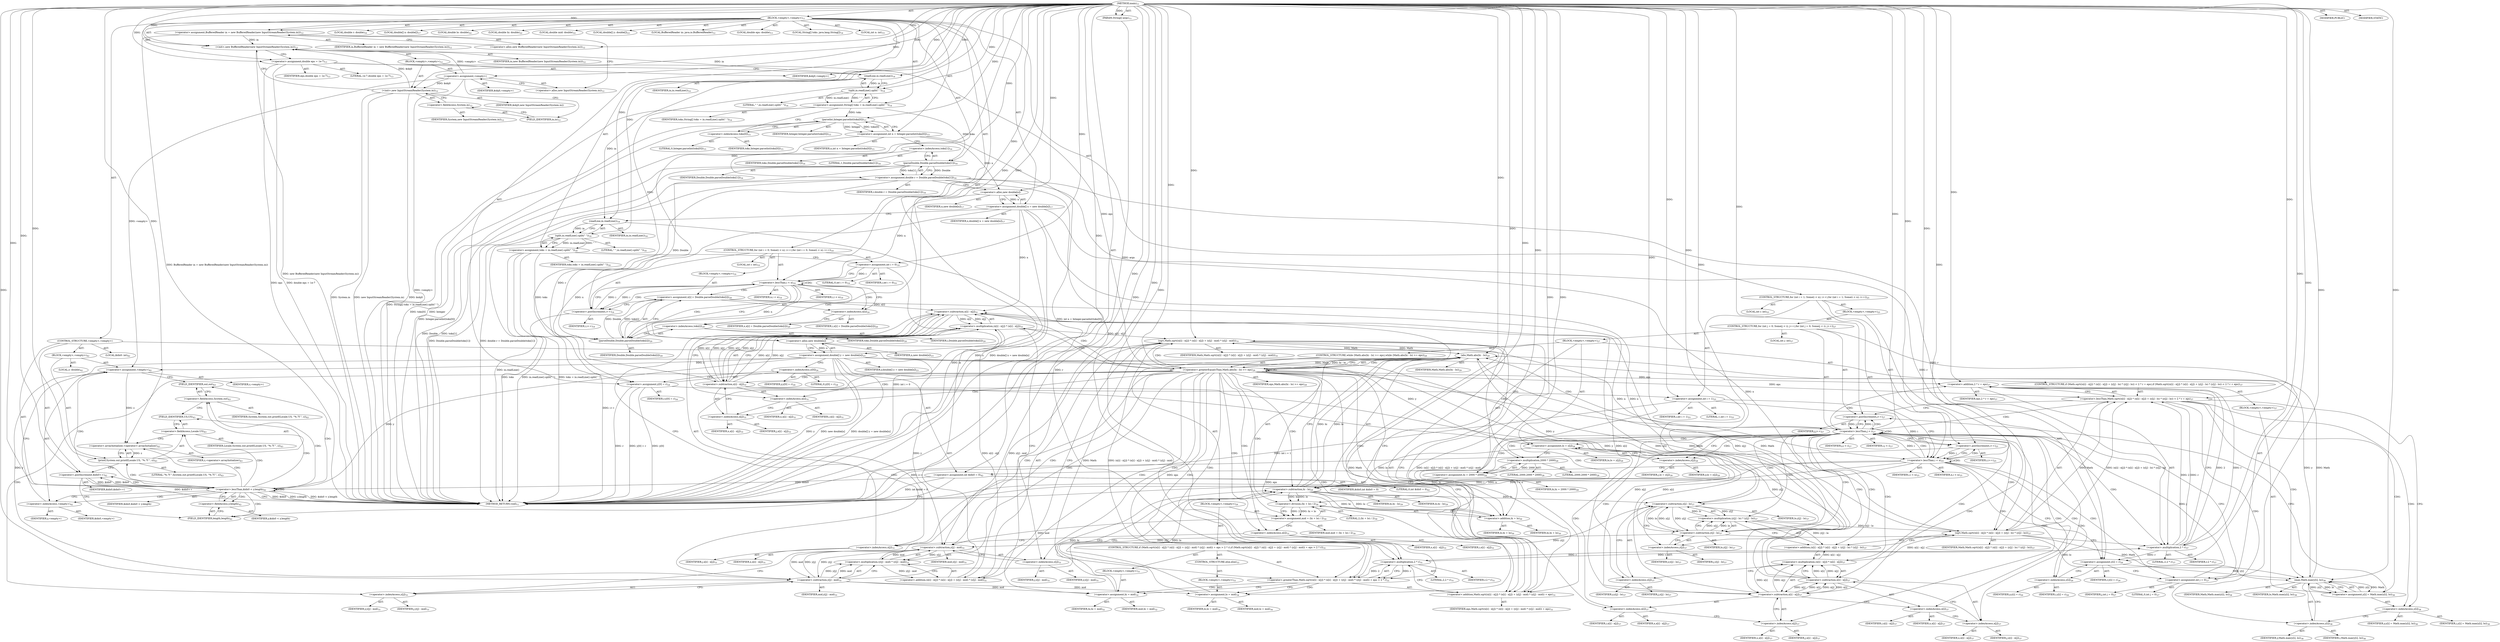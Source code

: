 digraph "main" {  
"19" [label = <(METHOD,main)<SUB>11</SUB>> ]
"20" [label = <(PARAM,String[] args)<SUB>11</SUB>> ]
"21" [label = <(BLOCK,&lt;empty&gt;,&lt;empty&gt;)<SUB>11</SUB>> ]
"4" [label = <(LOCAL,BufferedReader in: java.io.BufferedReader)<SUB>12</SUB>> ]
"22" [label = <(&lt;operator&gt;.assignment,BufferedReader in = new BufferedReader(new InputStreamReader(System.in)))<SUB>12</SUB>> ]
"23" [label = <(IDENTIFIER,in,BufferedReader in = new BufferedReader(new InputStreamReader(System.in)))<SUB>12</SUB>> ]
"24" [label = <(&lt;operator&gt;.alloc,new BufferedReader(new InputStreamReader(System.in)))<SUB>12</SUB>> ]
"25" [label = <(&lt;init&gt;,new BufferedReader(new InputStreamReader(System.in)))<SUB>12</SUB>> ]
"3" [label = <(IDENTIFIER,in,new BufferedReader(new InputStreamReader(System.in)))<SUB>12</SUB>> ]
"26" [label = <(BLOCK,&lt;empty&gt;,&lt;empty&gt;)<SUB>12</SUB>> ]
"27" [label = <(&lt;operator&gt;.assignment,&lt;empty&gt;)> ]
"28" [label = <(IDENTIFIER,$obj0,&lt;empty&gt;)> ]
"29" [label = <(&lt;operator&gt;.alloc,new InputStreamReader(System.in))<SUB>12</SUB>> ]
"30" [label = <(&lt;init&gt;,new InputStreamReader(System.in))<SUB>12</SUB>> ]
"31" [label = <(IDENTIFIER,$obj0,new InputStreamReader(System.in))> ]
"32" [label = <(&lt;operator&gt;.fieldAccess,System.in)<SUB>12</SUB>> ]
"33" [label = <(IDENTIFIER,System,new InputStreamReader(System.in))<SUB>12</SUB>> ]
"34" [label = <(FIELD_IDENTIFIER,in,in)<SUB>12</SUB>> ]
"35" [label = <(IDENTIFIER,$obj0,&lt;empty&gt;)> ]
"36" [label = <(LOCAL,double eps: double)<SUB>13</SUB>> ]
"37" [label = <(&lt;operator&gt;.assignment,double eps = 1e-7)<SUB>13</SUB>> ]
"38" [label = <(IDENTIFIER,eps,double eps = 1e-7)<SUB>13</SUB>> ]
"39" [label = <(LITERAL,1e-7,double eps = 1e-7)<SUB>13</SUB>> ]
"40" [label = <(LOCAL,String[] toks: java.lang.String[])<SUB>14</SUB>> ]
"41" [label = <(&lt;operator&gt;.assignment,String[] toks = in.readLine().split(&quot; &quot;))<SUB>14</SUB>> ]
"42" [label = <(IDENTIFIER,toks,String[] toks = in.readLine().split(&quot; &quot;))<SUB>14</SUB>> ]
"43" [label = <(split,in.readLine().split(&quot; &quot;))<SUB>14</SUB>> ]
"44" [label = <(readLine,in.readLine())<SUB>14</SUB>> ]
"45" [label = <(IDENTIFIER,in,in.readLine())<SUB>14</SUB>> ]
"46" [label = <(LITERAL,&quot; &quot;,in.readLine().split(&quot; &quot;))<SUB>14</SUB>> ]
"47" [label = <(LOCAL,int n: int)<SUB>15</SUB>> ]
"48" [label = <(&lt;operator&gt;.assignment,int n = Integer.parseInt(toks[0]))<SUB>15</SUB>> ]
"49" [label = <(IDENTIFIER,n,int n = Integer.parseInt(toks[0]))<SUB>15</SUB>> ]
"50" [label = <(parseInt,Integer.parseInt(toks[0]))<SUB>15</SUB>> ]
"51" [label = <(IDENTIFIER,Integer,Integer.parseInt(toks[0]))<SUB>15</SUB>> ]
"52" [label = <(&lt;operator&gt;.indexAccess,toks[0])<SUB>15</SUB>> ]
"53" [label = <(IDENTIFIER,toks,Integer.parseInt(toks[0]))<SUB>15</SUB>> ]
"54" [label = <(LITERAL,0,Integer.parseInt(toks[0]))<SUB>15</SUB>> ]
"55" [label = <(LOCAL,double r: double)<SUB>16</SUB>> ]
"56" [label = <(&lt;operator&gt;.assignment,double r = Double.parseDouble(toks[1]))<SUB>16</SUB>> ]
"57" [label = <(IDENTIFIER,r,double r = Double.parseDouble(toks[1]))<SUB>16</SUB>> ]
"58" [label = <(parseDouble,Double.parseDouble(toks[1]))<SUB>16</SUB>> ]
"59" [label = <(IDENTIFIER,Double,Double.parseDouble(toks[1]))<SUB>16</SUB>> ]
"60" [label = <(&lt;operator&gt;.indexAccess,toks[1])<SUB>16</SUB>> ]
"61" [label = <(IDENTIFIER,toks,Double.parseDouble(toks[1]))<SUB>16</SUB>> ]
"62" [label = <(LITERAL,1,Double.parseDouble(toks[1]))<SUB>16</SUB>> ]
"63" [label = <(LOCAL,double[] x: double[])<SUB>17</SUB>> ]
"64" [label = <(&lt;operator&gt;.assignment,double[] x = new double[n])<SUB>17</SUB>> ]
"65" [label = <(IDENTIFIER,x,double[] x = new double[n])<SUB>17</SUB>> ]
"66" [label = <(&lt;operator&gt;.alloc,new double[n])> ]
"67" [label = <(IDENTIFIER,n,new double[n])<SUB>17</SUB>> ]
"68" [label = <(&lt;operator&gt;.assignment,toks = in.readLine().split(&quot; &quot;))<SUB>18</SUB>> ]
"69" [label = <(IDENTIFIER,toks,toks = in.readLine().split(&quot; &quot;))<SUB>18</SUB>> ]
"70" [label = <(split,in.readLine().split(&quot; &quot;))<SUB>18</SUB>> ]
"71" [label = <(readLine,in.readLine())<SUB>18</SUB>> ]
"72" [label = <(IDENTIFIER,in,in.readLine())<SUB>18</SUB>> ]
"73" [label = <(LITERAL,&quot; &quot;,in.readLine().split(&quot; &quot;))<SUB>18</SUB>> ]
"74" [label = <(CONTROL_STRUCTURE,for (int i = 0; Some(i &lt; n); i++),for (int i = 0; Some(i &lt; n); i++))<SUB>19</SUB>> ]
"75" [label = <(LOCAL,int i: int)<SUB>19</SUB>> ]
"76" [label = <(&lt;operator&gt;.assignment,int i = 0)<SUB>19</SUB>> ]
"77" [label = <(IDENTIFIER,i,int i = 0)<SUB>19</SUB>> ]
"78" [label = <(LITERAL,0,int i = 0)<SUB>19</SUB>> ]
"79" [label = <(&lt;operator&gt;.lessThan,i &lt; n)<SUB>19</SUB>> ]
"80" [label = <(IDENTIFIER,i,i &lt; n)<SUB>19</SUB>> ]
"81" [label = <(IDENTIFIER,n,i &lt; n)<SUB>19</SUB>> ]
"82" [label = <(&lt;operator&gt;.postIncrement,i++)<SUB>19</SUB>> ]
"83" [label = <(IDENTIFIER,i,i++)<SUB>19</SUB>> ]
"84" [label = <(BLOCK,&lt;empty&gt;,&lt;empty&gt;)<SUB>19</SUB>> ]
"85" [label = <(&lt;operator&gt;.assignment,x[i] = Double.parseDouble(toks[i]))<SUB>20</SUB>> ]
"86" [label = <(&lt;operator&gt;.indexAccess,x[i])<SUB>20</SUB>> ]
"87" [label = <(IDENTIFIER,x,x[i] = Double.parseDouble(toks[i]))<SUB>20</SUB>> ]
"88" [label = <(IDENTIFIER,i,x[i] = Double.parseDouble(toks[i]))<SUB>20</SUB>> ]
"89" [label = <(parseDouble,Double.parseDouble(toks[i]))<SUB>20</SUB>> ]
"90" [label = <(IDENTIFIER,Double,Double.parseDouble(toks[i]))<SUB>20</SUB>> ]
"91" [label = <(&lt;operator&gt;.indexAccess,toks[i])<SUB>20</SUB>> ]
"92" [label = <(IDENTIFIER,toks,Double.parseDouble(toks[i]))<SUB>20</SUB>> ]
"93" [label = <(IDENTIFIER,i,Double.parseDouble(toks[i]))<SUB>20</SUB>> ]
"94" [label = <(LOCAL,double lo: double)<SUB>22</SUB>> ]
"95" [label = <(LOCAL,double hi: double)<SUB>22</SUB>> ]
"96" [label = <(LOCAL,double mid: double)<SUB>22</SUB>> ]
"97" [label = <(LOCAL,double[] y: double[])<SUB>23</SUB>> ]
"98" [label = <(&lt;operator&gt;.assignment,double[] y = new double[n])<SUB>23</SUB>> ]
"99" [label = <(IDENTIFIER,y,double[] y = new double[n])<SUB>23</SUB>> ]
"100" [label = <(&lt;operator&gt;.alloc,new double[n])> ]
"101" [label = <(IDENTIFIER,n,new double[n])<SUB>23</SUB>> ]
"102" [label = <(&lt;operator&gt;.assignment,y[0] = r)<SUB>24</SUB>> ]
"103" [label = <(&lt;operator&gt;.indexAccess,y[0])<SUB>24</SUB>> ]
"104" [label = <(IDENTIFIER,y,y[0] = r)<SUB>24</SUB>> ]
"105" [label = <(LITERAL,0,y[0] = r)<SUB>24</SUB>> ]
"106" [label = <(IDENTIFIER,r,y[0] = r)<SUB>24</SUB>> ]
"107" [label = <(CONTROL_STRUCTURE,for (int i = 1; Some(i &lt; n); i++),for (int i = 1; Some(i &lt; n); i++))<SUB>25</SUB>> ]
"108" [label = <(LOCAL,int i: int)<SUB>25</SUB>> ]
"109" [label = <(&lt;operator&gt;.assignment,int i = 1)<SUB>25</SUB>> ]
"110" [label = <(IDENTIFIER,i,int i = 1)<SUB>25</SUB>> ]
"111" [label = <(LITERAL,1,int i = 1)<SUB>25</SUB>> ]
"112" [label = <(&lt;operator&gt;.lessThan,i &lt; n)<SUB>25</SUB>> ]
"113" [label = <(IDENTIFIER,i,i &lt; n)<SUB>25</SUB>> ]
"114" [label = <(IDENTIFIER,n,i &lt; n)<SUB>25</SUB>> ]
"115" [label = <(&lt;operator&gt;.postIncrement,i++)<SUB>25</SUB>> ]
"116" [label = <(IDENTIFIER,i,i++)<SUB>25</SUB>> ]
"117" [label = <(BLOCK,&lt;empty&gt;,&lt;empty&gt;)<SUB>25</SUB>> ]
"118" [label = <(&lt;operator&gt;.assignment,y[i] = r)<SUB>26</SUB>> ]
"119" [label = <(&lt;operator&gt;.indexAccess,y[i])<SUB>26</SUB>> ]
"120" [label = <(IDENTIFIER,y,y[i] = r)<SUB>26</SUB>> ]
"121" [label = <(IDENTIFIER,i,y[i] = r)<SUB>26</SUB>> ]
"122" [label = <(IDENTIFIER,r,y[i] = r)<SUB>26</SUB>> ]
"123" [label = <(CONTROL_STRUCTURE,for (int j = 0; Some(j &lt; i); j++),for (int j = 0; Some(j &lt; i); j++))<SUB>27</SUB>> ]
"124" [label = <(LOCAL,int j: int)<SUB>27</SUB>> ]
"125" [label = <(&lt;operator&gt;.assignment,int j = 0)<SUB>27</SUB>> ]
"126" [label = <(IDENTIFIER,j,int j = 0)<SUB>27</SUB>> ]
"127" [label = <(LITERAL,0,int j = 0)<SUB>27</SUB>> ]
"128" [label = <(&lt;operator&gt;.lessThan,j &lt; i)<SUB>27</SUB>> ]
"129" [label = <(IDENTIFIER,j,j &lt; i)<SUB>27</SUB>> ]
"130" [label = <(IDENTIFIER,i,j &lt; i)<SUB>27</SUB>> ]
"131" [label = <(&lt;operator&gt;.postIncrement,j++)<SUB>27</SUB>> ]
"132" [label = <(IDENTIFIER,j,j++)<SUB>27</SUB>> ]
"133" [label = <(BLOCK,&lt;empty&gt;,&lt;empty&gt;)<SUB>27</SUB>> ]
"134" [label = <(&lt;operator&gt;.assignment,lo = y[j])<SUB>28</SUB>> ]
"135" [label = <(IDENTIFIER,lo,lo = y[j])<SUB>28</SUB>> ]
"136" [label = <(&lt;operator&gt;.indexAccess,y[j])<SUB>28</SUB>> ]
"137" [label = <(IDENTIFIER,y,lo = y[j])<SUB>28</SUB>> ]
"138" [label = <(IDENTIFIER,j,lo = y[j])<SUB>28</SUB>> ]
"139" [label = <(&lt;operator&gt;.assignment,hi = 2000 * 2000)<SUB>28</SUB>> ]
"140" [label = <(IDENTIFIER,hi,hi = 2000 * 2000)<SUB>28</SUB>> ]
"141" [label = <(&lt;operator&gt;.multiplication,2000 * 2000)<SUB>28</SUB>> ]
"142" [label = <(LITERAL,2000,2000 * 2000)<SUB>28</SUB>> ]
"143" [label = <(LITERAL,2000,2000 * 2000)<SUB>28</SUB>> ]
"144" [label = <(CONTROL_STRUCTURE,while (Math.abs(hi - lo) &gt;= eps),while (Math.abs(hi - lo) &gt;= eps))<SUB>29</SUB>> ]
"145" [label = <(&lt;operator&gt;.greaterEqualsThan,Math.abs(hi - lo) &gt;= eps)<SUB>29</SUB>> ]
"146" [label = <(abs,Math.abs(hi - lo))<SUB>29</SUB>> ]
"147" [label = <(IDENTIFIER,Math,Math.abs(hi - lo))<SUB>29</SUB>> ]
"148" [label = <(&lt;operator&gt;.subtraction,hi - lo)<SUB>29</SUB>> ]
"149" [label = <(IDENTIFIER,hi,hi - lo)<SUB>29</SUB>> ]
"150" [label = <(IDENTIFIER,lo,hi - lo)<SUB>29</SUB>> ]
"151" [label = <(IDENTIFIER,eps,Math.abs(hi - lo) &gt;= eps)<SUB>29</SUB>> ]
"152" [label = <(BLOCK,&lt;empty&gt;,&lt;empty&gt;)<SUB>29</SUB>> ]
"153" [label = <(&lt;operator&gt;.assignment,mid = (hi + lo) / 2)<SUB>30</SUB>> ]
"154" [label = <(IDENTIFIER,mid,mid = (hi + lo) / 2)<SUB>30</SUB>> ]
"155" [label = <(&lt;operator&gt;.division,(hi + lo) / 2)<SUB>30</SUB>> ]
"156" [label = <(&lt;operator&gt;.addition,hi + lo)<SUB>30</SUB>> ]
"157" [label = <(IDENTIFIER,hi,hi + lo)<SUB>30</SUB>> ]
"158" [label = <(IDENTIFIER,lo,hi + lo)<SUB>30</SUB>> ]
"159" [label = <(LITERAL,2,(hi + lo) / 2)<SUB>30</SUB>> ]
"160" [label = <(CONTROL_STRUCTURE,if (Math.sqrt((x[i] - x[j]) * (x[i] - x[j]) + (y[j] - mid) * (y[j] - mid)) + eps &gt; 2 * r),if (Math.sqrt((x[i] - x[j]) * (x[i] - x[j]) + (y[j] - mid) * (y[j] - mid)) + eps &gt; 2 * r))<SUB>31</SUB>> ]
"161" [label = <(&lt;operator&gt;.greaterThan,Math.sqrt((x[i] - x[j]) * (x[i] - x[j]) + (y[j] - mid) * (y[j] - mid)) + eps &gt; 2 * r)<SUB>31</SUB>> ]
"162" [label = <(&lt;operator&gt;.addition,Math.sqrt((x[i] - x[j]) * (x[i] - x[j]) + (y[j] - mid) * (y[j] - mid)) + eps)<SUB>31</SUB>> ]
"163" [label = <(sqrt,Math.sqrt((x[i] - x[j]) * (x[i] - x[j]) + (y[j] - mid) * (y[j] - mid)))<SUB>31</SUB>> ]
"164" [label = <(IDENTIFIER,Math,Math.sqrt((x[i] - x[j]) * (x[i] - x[j]) + (y[j] - mid) * (y[j] - mid)))<SUB>31</SUB>> ]
"165" [label = <(&lt;operator&gt;.addition,(x[i] - x[j]) * (x[i] - x[j]) + (y[j] - mid) * (y[j] - mid))<SUB>31</SUB>> ]
"166" [label = <(&lt;operator&gt;.multiplication,(x[i] - x[j]) * (x[i] - x[j]))<SUB>31</SUB>> ]
"167" [label = <(&lt;operator&gt;.subtraction,x[i] - x[j])<SUB>31</SUB>> ]
"168" [label = <(&lt;operator&gt;.indexAccess,x[i])<SUB>31</SUB>> ]
"169" [label = <(IDENTIFIER,x,x[i] - x[j])<SUB>31</SUB>> ]
"170" [label = <(IDENTIFIER,i,x[i] - x[j])<SUB>31</SUB>> ]
"171" [label = <(&lt;operator&gt;.indexAccess,x[j])<SUB>31</SUB>> ]
"172" [label = <(IDENTIFIER,x,x[i] - x[j])<SUB>31</SUB>> ]
"173" [label = <(IDENTIFIER,j,x[i] - x[j])<SUB>31</SUB>> ]
"174" [label = <(&lt;operator&gt;.subtraction,x[i] - x[j])<SUB>31</SUB>> ]
"175" [label = <(&lt;operator&gt;.indexAccess,x[i])<SUB>31</SUB>> ]
"176" [label = <(IDENTIFIER,x,x[i] - x[j])<SUB>31</SUB>> ]
"177" [label = <(IDENTIFIER,i,x[i] - x[j])<SUB>31</SUB>> ]
"178" [label = <(&lt;operator&gt;.indexAccess,x[j])<SUB>31</SUB>> ]
"179" [label = <(IDENTIFIER,x,x[i] - x[j])<SUB>31</SUB>> ]
"180" [label = <(IDENTIFIER,j,x[i] - x[j])<SUB>31</SUB>> ]
"181" [label = <(&lt;operator&gt;.multiplication,(y[j] - mid) * (y[j] - mid))<SUB>31</SUB>> ]
"182" [label = <(&lt;operator&gt;.subtraction,y[j] - mid)<SUB>31</SUB>> ]
"183" [label = <(&lt;operator&gt;.indexAccess,y[j])<SUB>31</SUB>> ]
"184" [label = <(IDENTIFIER,y,y[j] - mid)<SUB>31</SUB>> ]
"185" [label = <(IDENTIFIER,j,y[j] - mid)<SUB>31</SUB>> ]
"186" [label = <(IDENTIFIER,mid,y[j] - mid)<SUB>31</SUB>> ]
"187" [label = <(&lt;operator&gt;.subtraction,y[j] - mid)<SUB>31</SUB>> ]
"188" [label = <(&lt;operator&gt;.indexAccess,y[j])<SUB>31</SUB>> ]
"189" [label = <(IDENTIFIER,y,y[j] - mid)<SUB>31</SUB>> ]
"190" [label = <(IDENTIFIER,j,y[j] - mid)<SUB>31</SUB>> ]
"191" [label = <(IDENTIFIER,mid,y[j] - mid)<SUB>31</SUB>> ]
"192" [label = <(IDENTIFIER,eps,Math.sqrt((x[i] - x[j]) * (x[i] - x[j]) + (y[j] - mid) * (y[j] - mid)) + eps)<SUB>31</SUB>> ]
"193" [label = <(&lt;operator&gt;.multiplication,2 * r)<SUB>31</SUB>> ]
"194" [label = <(LITERAL,2,2 * r)<SUB>31</SUB>> ]
"195" [label = <(IDENTIFIER,r,2 * r)<SUB>31</SUB>> ]
"196" [label = <(BLOCK,&lt;empty&gt;,&lt;empty&gt;)<SUB>31</SUB>> ]
"197" [label = <(&lt;operator&gt;.assignment,hi = mid)<SUB>32</SUB>> ]
"198" [label = <(IDENTIFIER,hi,hi = mid)<SUB>32</SUB>> ]
"199" [label = <(IDENTIFIER,mid,hi = mid)<SUB>32</SUB>> ]
"200" [label = <(CONTROL_STRUCTURE,else,else)<SUB>33</SUB>> ]
"201" [label = <(BLOCK,&lt;empty&gt;,&lt;empty&gt;)<SUB>33</SUB>> ]
"202" [label = <(&lt;operator&gt;.assignment,lo = mid)<SUB>34</SUB>> ]
"203" [label = <(IDENTIFIER,lo,lo = mid)<SUB>34</SUB>> ]
"204" [label = <(IDENTIFIER,mid,lo = mid)<SUB>34</SUB>> ]
"205" [label = <(CONTROL_STRUCTURE,if (Math.sqrt((x[i] - x[j]) * (x[i] - x[j]) + (y[j] - lo) * (y[j] - lo)) &lt; 2 * r + eps),if (Math.sqrt((x[i] - x[j]) * (x[i] - x[j]) + (y[j] - lo) * (y[j] - lo)) &lt; 2 * r + eps))<SUB>37</SUB>> ]
"206" [label = <(&lt;operator&gt;.lessThan,Math.sqrt((x[i] - x[j]) * (x[i] - x[j]) + (y[j] - lo) * (y[j] - lo)) &lt; 2 * r + eps)<SUB>37</SUB>> ]
"207" [label = <(sqrt,Math.sqrt((x[i] - x[j]) * (x[i] - x[j]) + (y[j] - lo) * (y[j] - lo)))<SUB>37</SUB>> ]
"208" [label = <(IDENTIFIER,Math,Math.sqrt((x[i] - x[j]) * (x[i] - x[j]) + (y[j] - lo) * (y[j] - lo)))<SUB>37</SUB>> ]
"209" [label = <(&lt;operator&gt;.addition,(x[i] - x[j]) * (x[i] - x[j]) + (y[j] - lo) * (y[j] - lo))<SUB>37</SUB>> ]
"210" [label = <(&lt;operator&gt;.multiplication,(x[i] - x[j]) * (x[i] - x[j]))<SUB>37</SUB>> ]
"211" [label = <(&lt;operator&gt;.subtraction,x[i] - x[j])<SUB>37</SUB>> ]
"212" [label = <(&lt;operator&gt;.indexAccess,x[i])<SUB>37</SUB>> ]
"213" [label = <(IDENTIFIER,x,x[i] - x[j])<SUB>37</SUB>> ]
"214" [label = <(IDENTIFIER,i,x[i] - x[j])<SUB>37</SUB>> ]
"215" [label = <(&lt;operator&gt;.indexAccess,x[j])<SUB>37</SUB>> ]
"216" [label = <(IDENTIFIER,x,x[i] - x[j])<SUB>37</SUB>> ]
"217" [label = <(IDENTIFIER,j,x[i] - x[j])<SUB>37</SUB>> ]
"218" [label = <(&lt;operator&gt;.subtraction,x[i] - x[j])<SUB>37</SUB>> ]
"219" [label = <(&lt;operator&gt;.indexAccess,x[i])<SUB>37</SUB>> ]
"220" [label = <(IDENTIFIER,x,x[i] - x[j])<SUB>37</SUB>> ]
"221" [label = <(IDENTIFIER,i,x[i] - x[j])<SUB>37</SUB>> ]
"222" [label = <(&lt;operator&gt;.indexAccess,x[j])<SUB>37</SUB>> ]
"223" [label = <(IDENTIFIER,x,x[i] - x[j])<SUB>37</SUB>> ]
"224" [label = <(IDENTIFIER,j,x[i] - x[j])<SUB>37</SUB>> ]
"225" [label = <(&lt;operator&gt;.multiplication,(y[j] - lo) * (y[j] - lo))<SUB>37</SUB>> ]
"226" [label = <(&lt;operator&gt;.subtraction,y[j] - lo)<SUB>37</SUB>> ]
"227" [label = <(&lt;operator&gt;.indexAccess,y[j])<SUB>37</SUB>> ]
"228" [label = <(IDENTIFIER,y,y[j] - lo)<SUB>37</SUB>> ]
"229" [label = <(IDENTIFIER,j,y[j] - lo)<SUB>37</SUB>> ]
"230" [label = <(IDENTIFIER,lo,y[j] - lo)<SUB>37</SUB>> ]
"231" [label = <(&lt;operator&gt;.subtraction,y[j] - lo)<SUB>37</SUB>> ]
"232" [label = <(&lt;operator&gt;.indexAccess,y[j])<SUB>37</SUB>> ]
"233" [label = <(IDENTIFIER,y,y[j] - lo)<SUB>37</SUB>> ]
"234" [label = <(IDENTIFIER,j,y[j] - lo)<SUB>37</SUB>> ]
"235" [label = <(IDENTIFIER,lo,y[j] - lo)<SUB>37</SUB>> ]
"236" [label = <(&lt;operator&gt;.addition,2 * r + eps)<SUB>37</SUB>> ]
"237" [label = <(&lt;operator&gt;.multiplication,2 * r)<SUB>37</SUB>> ]
"238" [label = <(LITERAL,2,2 * r)<SUB>37</SUB>> ]
"239" [label = <(IDENTIFIER,r,2 * r)<SUB>37</SUB>> ]
"240" [label = <(IDENTIFIER,eps,2 * r + eps)<SUB>37</SUB>> ]
"241" [label = <(BLOCK,&lt;empty&gt;,&lt;empty&gt;)<SUB>37</SUB>> ]
"242" [label = <(&lt;operator&gt;.assignment,y[i] = Math.max(y[i], lo))<SUB>38</SUB>> ]
"243" [label = <(&lt;operator&gt;.indexAccess,y[i])<SUB>38</SUB>> ]
"244" [label = <(IDENTIFIER,y,y[i] = Math.max(y[i], lo))<SUB>38</SUB>> ]
"245" [label = <(IDENTIFIER,i,y[i] = Math.max(y[i], lo))<SUB>38</SUB>> ]
"246" [label = <(max,Math.max(y[i], lo))<SUB>38</SUB>> ]
"247" [label = <(IDENTIFIER,Math,Math.max(y[i], lo))<SUB>38</SUB>> ]
"248" [label = <(&lt;operator&gt;.indexAccess,y[i])<SUB>38</SUB>> ]
"249" [label = <(IDENTIFIER,y,Math.max(y[i], lo))<SUB>38</SUB>> ]
"250" [label = <(IDENTIFIER,i,Math.max(y[i], lo))<SUB>38</SUB>> ]
"251" [label = <(IDENTIFIER,lo,Math.max(y[i], lo))<SUB>38</SUB>> ]
"252" [label = <(CONTROL_STRUCTURE,&lt;empty&gt;,&lt;empty&gt;)> ]
"253" [label = <(LOCAL,$idx0: int)<SUB>42</SUB>> ]
"254" [label = <(&lt;operator&gt;.assignment,int $idx0 = 0)<SUB>42</SUB>> ]
"255" [label = <(IDENTIFIER,$idx0,int $idx0 = 0)> ]
"256" [label = <(LITERAL,0,int $idx0 = 0)<SUB>42</SUB>> ]
"257" [label = <(&lt;operator&gt;.lessThan,$idx0 &lt; y.length)<SUB>42</SUB>> ]
"258" [label = <(IDENTIFIER,$idx0,$idx0 &lt; y.length)> ]
"259" [label = <(&lt;operator&gt;.fieldAccess,y.length)<SUB>42</SUB>> ]
"260" [label = <(IDENTIFIER,y,$idx0 &lt; y.length)> ]
"261" [label = <(FIELD_IDENTIFIER,length,length)<SUB>42</SUB>> ]
"262" [label = <(&lt;operator&gt;.postIncrement,$idx0++)<SUB>42</SUB>> ]
"263" [label = <(IDENTIFIER,$idx0,$idx0++)> ]
"264" [label = <(BLOCK,&lt;empty&gt;,&lt;empty&gt;)<SUB>42</SUB>> ]
"265" [label = <(LOCAL,z: double)<SUB>42</SUB>> ]
"266" [label = <(&lt;operator&gt;.assignment,&lt;empty&gt;)<SUB>42</SUB>> ]
"267" [label = <(IDENTIFIER,z,&lt;empty&gt;)> ]
"268" [label = <(&lt;operator&gt;.indexAccess,&lt;empty&gt;)<SUB>42</SUB>> ]
"269" [label = <(IDENTIFIER,y,&lt;empty&gt;)> ]
"270" [label = <(IDENTIFIER,$idx0,&lt;empty&gt;)> ]
"271" [label = <(printf,System.out.printf(Locale.US, &quot;%.7f &quot;, z))<SUB>43</SUB>> ]
"272" [label = <(&lt;operator&gt;.fieldAccess,System.out)<SUB>43</SUB>> ]
"273" [label = <(IDENTIFIER,System,System.out.printf(Locale.US, &quot;%.7f &quot;, z))<SUB>43</SUB>> ]
"274" [label = <(FIELD_IDENTIFIER,out,out)<SUB>43</SUB>> ]
"275" [label = <(&lt;operator&gt;.fieldAccess,Locale.US)<SUB>43</SUB>> ]
"276" [label = <(IDENTIFIER,Locale,System.out.printf(Locale.US, &quot;%.7f &quot;, z))<SUB>43</SUB>> ]
"277" [label = <(FIELD_IDENTIFIER,US,US)<SUB>43</SUB>> ]
"278" [label = <(LITERAL,&quot;%.7f &quot;,System.out.printf(Locale.US, &quot;%.7f &quot;, z))<SUB>43</SUB>> ]
"279" [label = <(&lt;operator&gt;.arrayInitializer,&lt;operator&gt;.arrayInitializer)<SUB>43</SUB>> ]
"280" [label = <(IDENTIFIER,z,&lt;operator&gt;.arrayInitializer)<SUB>43</SUB>> ]
"281" [label = <(MODIFIER,PUBLIC)> ]
"282" [label = <(MODIFIER,STATIC)> ]
"283" [label = <(METHOD_RETURN,void)<SUB>11</SUB>> ]
  "19" -> "20"  [ label = "AST: "] 
  "19" -> "21"  [ label = "AST: "] 
  "19" -> "281"  [ label = "AST: "] 
  "19" -> "282"  [ label = "AST: "] 
  "19" -> "283"  [ label = "AST: "] 
  "21" -> "4"  [ label = "AST: "] 
  "21" -> "22"  [ label = "AST: "] 
  "21" -> "25"  [ label = "AST: "] 
  "21" -> "36"  [ label = "AST: "] 
  "21" -> "37"  [ label = "AST: "] 
  "21" -> "40"  [ label = "AST: "] 
  "21" -> "41"  [ label = "AST: "] 
  "21" -> "47"  [ label = "AST: "] 
  "21" -> "48"  [ label = "AST: "] 
  "21" -> "55"  [ label = "AST: "] 
  "21" -> "56"  [ label = "AST: "] 
  "21" -> "63"  [ label = "AST: "] 
  "21" -> "64"  [ label = "AST: "] 
  "21" -> "68"  [ label = "AST: "] 
  "21" -> "74"  [ label = "AST: "] 
  "21" -> "94"  [ label = "AST: "] 
  "21" -> "95"  [ label = "AST: "] 
  "21" -> "96"  [ label = "AST: "] 
  "21" -> "97"  [ label = "AST: "] 
  "21" -> "98"  [ label = "AST: "] 
  "21" -> "102"  [ label = "AST: "] 
  "21" -> "107"  [ label = "AST: "] 
  "21" -> "252"  [ label = "AST: "] 
  "22" -> "23"  [ label = "AST: "] 
  "22" -> "24"  [ label = "AST: "] 
  "25" -> "3"  [ label = "AST: "] 
  "25" -> "26"  [ label = "AST: "] 
  "26" -> "27"  [ label = "AST: "] 
  "26" -> "30"  [ label = "AST: "] 
  "26" -> "35"  [ label = "AST: "] 
  "27" -> "28"  [ label = "AST: "] 
  "27" -> "29"  [ label = "AST: "] 
  "30" -> "31"  [ label = "AST: "] 
  "30" -> "32"  [ label = "AST: "] 
  "32" -> "33"  [ label = "AST: "] 
  "32" -> "34"  [ label = "AST: "] 
  "37" -> "38"  [ label = "AST: "] 
  "37" -> "39"  [ label = "AST: "] 
  "41" -> "42"  [ label = "AST: "] 
  "41" -> "43"  [ label = "AST: "] 
  "43" -> "44"  [ label = "AST: "] 
  "43" -> "46"  [ label = "AST: "] 
  "44" -> "45"  [ label = "AST: "] 
  "48" -> "49"  [ label = "AST: "] 
  "48" -> "50"  [ label = "AST: "] 
  "50" -> "51"  [ label = "AST: "] 
  "50" -> "52"  [ label = "AST: "] 
  "52" -> "53"  [ label = "AST: "] 
  "52" -> "54"  [ label = "AST: "] 
  "56" -> "57"  [ label = "AST: "] 
  "56" -> "58"  [ label = "AST: "] 
  "58" -> "59"  [ label = "AST: "] 
  "58" -> "60"  [ label = "AST: "] 
  "60" -> "61"  [ label = "AST: "] 
  "60" -> "62"  [ label = "AST: "] 
  "64" -> "65"  [ label = "AST: "] 
  "64" -> "66"  [ label = "AST: "] 
  "66" -> "67"  [ label = "AST: "] 
  "68" -> "69"  [ label = "AST: "] 
  "68" -> "70"  [ label = "AST: "] 
  "70" -> "71"  [ label = "AST: "] 
  "70" -> "73"  [ label = "AST: "] 
  "71" -> "72"  [ label = "AST: "] 
  "74" -> "75"  [ label = "AST: "] 
  "74" -> "76"  [ label = "AST: "] 
  "74" -> "79"  [ label = "AST: "] 
  "74" -> "82"  [ label = "AST: "] 
  "74" -> "84"  [ label = "AST: "] 
  "76" -> "77"  [ label = "AST: "] 
  "76" -> "78"  [ label = "AST: "] 
  "79" -> "80"  [ label = "AST: "] 
  "79" -> "81"  [ label = "AST: "] 
  "82" -> "83"  [ label = "AST: "] 
  "84" -> "85"  [ label = "AST: "] 
  "85" -> "86"  [ label = "AST: "] 
  "85" -> "89"  [ label = "AST: "] 
  "86" -> "87"  [ label = "AST: "] 
  "86" -> "88"  [ label = "AST: "] 
  "89" -> "90"  [ label = "AST: "] 
  "89" -> "91"  [ label = "AST: "] 
  "91" -> "92"  [ label = "AST: "] 
  "91" -> "93"  [ label = "AST: "] 
  "98" -> "99"  [ label = "AST: "] 
  "98" -> "100"  [ label = "AST: "] 
  "100" -> "101"  [ label = "AST: "] 
  "102" -> "103"  [ label = "AST: "] 
  "102" -> "106"  [ label = "AST: "] 
  "103" -> "104"  [ label = "AST: "] 
  "103" -> "105"  [ label = "AST: "] 
  "107" -> "108"  [ label = "AST: "] 
  "107" -> "109"  [ label = "AST: "] 
  "107" -> "112"  [ label = "AST: "] 
  "107" -> "115"  [ label = "AST: "] 
  "107" -> "117"  [ label = "AST: "] 
  "109" -> "110"  [ label = "AST: "] 
  "109" -> "111"  [ label = "AST: "] 
  "112" -> "113"  [ label = "AST: "] 
  "112" -> "114"  [ label = "AST: "] 
  "115" -> "116"  [ label = "AST: "] 
  "117" -> "118"  [ label = "AST: "] 
  "117" -> "123"  [ label = "AST: "] 
  "118" -> "119"  [ label = "AST: "] 
  "118" -> "122"  [ label = "AST: "] 
  "119" -> "120"  [ label = "AST: "] 
  "119" -> "121"  [ label = "AST: "] 
  "123" -> "124"  [ label = "AST: "] 
  "123" -> "125"  [ label = "AST: "] 
  "123" -> "128"  [ label = "AST: "] 
  "123" -> "131"  [ label = "AST: "] 
  "123" -> "133"  [ label = "AST: "] 
  "125" -> "126"  [ label = "AST: "] 
  "125" -> "127"  [ label = "AST: "] 
  "128" -> "129"  [ label = "AST: "] 
  "128" -> "130"  [ label = "AST: "] 
  "131" -> "132"  [ label = "AST: "] 
  "133" -> "134"  [ label = "AST: "] 
  "133" -> "139"  [ label = "AST: "] 
  "133" -> "144"  [ label = "AST: "] 
  "133" -> "205"  [ label = "AST: "] 
  "134" -> "135"  [ label = "AST: "] 
  "134" -> "136"  [ label = "AST: "] 
  "136" -> "137"  [ label = "AST: "] 
  "136" -> "138"  [ label = "AST: "] 
  "139" -> "140"  [ label = "AST: "] 
  "139" -> "141"  [ label = "AST: "] 
  "141" -> "142"  [ label = "AST: "] 
  "141" -> "143"  [ label = "AST: "] 
  "144" -> "145"  [ label = "AST: "] 
  "144" -> "152"  [ label = "AST: "] 
  "145" -> "146"  [ label = "AST: "] 
  "145" -> "151"  [ label = "AST: "] 
  "146" -> "147"  [ label = "AST: "] 
  "146" -> "148"  [ label = "AST: "] 
  "148" -> "149"  [ label = "AST: "] 
  "148" -> "150"  [ label = "AST: "] 
  "152" -> "153"  [ label = "AST: "] 
  "152" -> "160"  [ label = "AST: "] 
  "153" -> "154"  [ label = "AST: "] 
  "153" -> "155"  [ label = "AST: "] 
  "155" -> "156"  [ label = "AST: "] 
  "155" -> "159"  [ label = "AST: "] 
  "156" -> "157"  [ label = "AST: "] 
  "156" -> "158"  [ label = "AST: "] 
  "160" -> "161"  [ label = "AST: "] 
  "160" -> "196"  [ label = "AST: "] 
  "160" -> "200"  [ label = "AST: "] 
  "161" -> "162"  [ label = "AST: "] 
  "161" -> "193"  [ label = "AST: "] 
  "162" -> "163"  [ label = "AST: "] 
  "162" -> "192"  [ label = "AST: "] 
  "163" -> "164"  [ label = "AST: "] 
  "163" -> "165"  [ label = "AST: "] 
  "165" -> "166"  [ label = "AST: "] 
  "165" -> "181"  [ label = "AST: "] 
  "166" -> "167"  [ label = "AST: "] 
  "166" -> "174"  [ label = "AST: "] 
  "167" -> "168"  [ label = "AST: "] 
  "167" -> "171"  [ label = "AST: "] 
  "168" -> "169"  [ label = "AST: "] 
  "168" -> "170"  [ label = "AST: "] 
  "171" -> "172"  [ label = "AST: "] 
  "171" -> "173"  [ label = "AST: "] 
  "174" -> "175"  [ label = "AST: "] 
  "174" -> "178"  [ label = "AST: "] 
  "175" -> "176"  [ label = "AST: "] 
  "175" -> "177"  [ label = "AST: "] 
  "178" -> "179"  [ label = "AST: "] 
  "178" -> "180"  [ label = "AST: "] 
  "181" -> "182"  [ label = "AST: "] 
  "181" -> "187"  [ label = "AST: "] 
  "182" -> "183"  [ label = "AST: "] 
  "182" -> "186"  [ label = "AST: "] 
  "183" -> "184"  [ label = "AST: "] 
  "183" -> "185"  [ label = "AST: "] 
  "187" -> "188"  [ label = "AST: "] 
  "187" -> "191"  [ label = "AST: "] 
  "188" -> "189"  [ label = "AST: "] 
  "188" -> "190"  [ label = "AST: "] 
  "193" -> "194"  [ label = "AST: "] 
  "193" -> "195"  [ label = "AST: "] 
  "196" -> "197"  [ label = "AST: "] 
  "197" -> "198"  [ label = "AST: "] 
  "197" -> "199"  [ label = "AST: "] 
  "200" -> "201"  [ label = "AST: "] 
  "201" -> "202"  [ label = "AST: "] 
  "202" -> "203"  [ label = "AST: "] 
  "202" -> "204"  [ label = "AST: "] 
  "205" -> "206"  [ label = "AST: "] 
  "205" -> "241"  [ label = "AST: "] 
  "206" -> "207"  [ label = "AST: "] 
  "206" -> "236"  [ label = "AST: "] 
  "207" -> "208"  [ label = "AST: "] 
  "207" -> "209"  [ label = "AST: "] 
  "209" -> "210"  [ label = "AST: "] 
  "209" -> "225"  [ label = "AST: "] 
  "210" -> "211"  [ label = "AST: "] 
  "210" -> "218"  [ label = "AST: "] 
  "211" -> "212"  [ label = "AST: "] 
  "211" -> "215"  [ label = "AST: "] 
  "212" -> "213"  [ label = "AST: "] 
  "212" -> "214"  [ label = "AST: "] 
  "215" -> "216"  [ label = "AST: "] 
  "215" -> "217"  [ label = "AST: "] 
  "218" -> "219"  [ label = "AST: "] 
  "218" -> "222"  [ label = "AST: "] 
  "219" -> "220"  [ label = "AST: "] 
  "219" -> "221"  [ label = "AST: "] 
  "222" -> "223"  [ label = "AST: "] 
  "222" -> "224"  [ label = "AST: "] 
  "225" -> "226"  [ label = "AST: "] 
  "225" -> "231"  [ label = "AST: "] 
  "226" -> "227"  [ label = "AST: "] 
  "226" -> "230"  [ label = "AST: "] 
  "227" -> "228"  [ label = "AST: "] 
  "227" -> "229"  [ label = "AST: "] 
  "231" -> "232"  [ label = "AST: "] 
  "231" -> "235"  [ label = "AST: "] 
  "232" -> "233"  [ label = "AST: "] 
  "232" -> "234"  [ label = "AST: "] 
  "236" -> "237"  [ label = "AST: "] 
  "236" -> "240"  [ label = "AST: "] 
  "237" -> "238"  [ label = "AST: "] 
  "237" -> "239"  [ label = "AST: "] 
  "241" -> "242"  [ label = "AST: "] 
  "242" -> "243"  [ label = "AST: "] 
  "242" -> "246"  [ label = "AST: "] 
  "243" -> "244"  [ label = "AST: "] 
  "243" -> "245"  [ label = "AST: "] 
  "246" -> "247"  [ label = "AST: "] 
  "246" -> "248"  [ label = "AST: "] 
  "246" -> "251"  [ label = "AST: "] 
  "248" -> "249"  [ label = "AST: "] 
  "248" -> "250"  [ label = "AST: "] 
  "252" -> "253"  [ label = "AST: "] 
  "252" -> "254"  [ label = "AST: "] 
  "252" -> "257"  [ label = "AST: "] 
  "252" -> "262"  [ label = "AST: "] 
  "252" -> "264"  [ label = "AST: "] 
  "254" -> "255"  [ label = "AST: "] 
  "254" -> "256"  [ label = "AST: "] 
  "257" -> "258"  [ label = "AST: "] 
  "257" -> "259"  [ label = "AST: "] 
  "259" -> "260"  [ label = "AST: "] 
  "259" -> "261"  [ label = "AST: "] 
  "262" -> "263"  [ label = "AST: "] 
  "264" -> "265"  [ label = "AST: "] 
  "264" -> "266"  [ label = "AST: "] 
  "264" -> "271"  [ label = "AST: "] 
  "266" -> "267"  [ label = "AST: "] 
  "266" -> "268"  [ label = "AST: "] 
  "268" -> "269"  [ label = "AST: "] 
  "268" -> "270"  [ label = "AST: "] 
  "271" -> "272"  [ label = "AST: "] 
  "271" -> "275"  [ label = "AST: "] 
  "271" -> "278"  [ label = "AST: "] 
  "271" -> "279"  [ label = "AST: "] 
  "272" -> "273"  [ label = "AST: "] 
  "272" -> "274"  [ label = "AST: "] 
  "275" -> "276"  [ label = "AST: "] 
  "275" -> "277"  [ label = "AST: "] 
  "279" -> "280"  [ label = "AST: "] 
  "22" -> "29"  [ label = "CFG: "] 
  "25" -> "37"  [ label = "CFG: "] 
  "37" -> "44"  [ label = "CFG: "] 
  "41" -> "52"  [ label = "CFG: "] 
  "48" -> "60"  [ label = "CFG: "] 
  "56" -> "66"  [ label = "CFG: "] 
  "64" -> "71"  [ label = "CFG: "] 
  "68" -> "76"  [ label = "CFG: "] 
  "98" -> "103"  [ label = "CFG: "] 
  "102" -> "109"  [ label = "CFG: "] 
  "24" -> "22"  [ label = "CFG: "] 
  "43" -> "41"  [ label = "CFG: "] 
  "50" -> "48"  [ label = "CFG: "] 
  "58" -> "56"  [ label = "CFG: "] 
  "66" -> "64"  [ label = "CFG: "] 
  "70" -> "68"  [ label = "CFG: "] 
  "76" -> "79"  [ label = "CFG: "] 
  "79" -> "86"  [ label = "CFG: "] 
  "79" -> "100"  [ label = "CFG: "] 
  "82" -> "79"  [ label = "CFG: "] 
  "100" -> "98"  [ label = "CFG: "] 
  "103" -> "102"  [ label = "CFG: "] 
  "109" -> "112"  [ label = "CFG: "] 
  "112" -> "119"  [ label = "CFG: "] 
  "112" -> "254"  [ label = "CFG: "] 
  "115" -> "112"  [ label = "CFG: "] 
  "254" -> "261"  [ label = "CFG: "] 
  "257" -> "283"  [ label = "CFG: "] 
  "257" -> "268"  [ label = "CFG: "] 
  "262" -> "261"  [ label = "CFG: "] 
  "27" -> "34"  [ label = "CFG: "] 
  "30" -> "25"  [ label = "CFG: "] 
  "44" -> "43"  [ label = "CFG: "] 
  "52" -> "50"  [ label = "CFG: "] 
  "60" -> "58"  [ label = "CFG: "] 
  "71" -> "70"  [ label = "CFG: "] 
  "85" -> "82"  [ label = "CFG: "] 
  "118" -> "125"  [ label = "CFG: "] 
  "259" -> "257"  [ label = "CFG: "] 
  "266" -> "274"  [ label = "CFG: "] 
  "271" -> "262"  [ label = "CFG: "] 
  "29" -> "27"  [ label = "CFG: "] 
  "32" -> "30"  [ label = "CFG: "] 
  "86" -> "91"  [ label = "CFG: "] 
  "89" -> "85"  [ label = "CFG: "] 
  "119" -> "118"  [ label = "CFG: "] 
  "125" -> "128"  [ label = "CFG: "] 
  "128" -> "136"  [ label = "CFG: "] 
  "128" -> "115"  [ label = "CFG: "] 
  "131" -> "128"  [ label = "CFG: "] 
  "261" -> "259"  [ label = "CFG: "] 
  "268" -> "266"  [ label = "CFG: "] 
  "272" -> "277"  [ label = "CFG: "] 
  "275" -> "279"  [ label = "CFG: "] 
  "279" -> "271"  [ label = "CFG: "] 
  "34" -> "32"  [ label = "CFG: "] 
  "91" -> "89"  [ label = "CFG: "] 
  "134" -> "141"  [ label = "CFG: "] 
  "139" -> "148"  [ label = "CFG: "] 
  "274" -> "272"  [ label = "CFG: "] 
  "277" -> "275"  [ label = "CFG: "] 
  "136" -> "134"  [ label = "CFG: "] 
  "141" -> "139"  [ label = "CFG: "] 
  "145" -> "156"  [ label = "CFG: "] 
  "145" -> "212"  [ label = "CFG: "] 
  "206" -> "243"  [ label = "CFG: "] 
  "206" -> "131"  [ label = "CFG: "] 
  "146" -> "145"  [ label = "CFG: "] 
  "153" -> "168"  [ label = "CFG: "] 
  "207" -> "237"  [ label = "CFG: "] 
  "236" -> "206"  [ label = "CFG: "] 
  "242" -> "131"  [ label = "CFG: "] 
  "148" -> "146"  [ label = "CFG: "] 
  "155" -> "153"  [ label = "CFG: "] 
  "161" -> "197"  [ label = "CFG: "] 
  "161" -> "202"  [ label = "CFG: "] 
  "209" -> "207"  [ label = "CFG: "] 
  "237" -> "236"  [ label = "CFG: "] 
  "243" -> "248"  [ label = "CFG: "] 
  "246" -> "242"  [ label = "CFG: "] 
  "156" -> "155"  [ label = "CFG: "] 
  "162" -> "193"  [ label = "CFG: "] 
  "193" -> "161"  [ label = "CFG: "] 
  "197" -> "148"  [ label = "CFG: "] 
  "210" -> "227"  [ label = "CFG: "] 
  "225" -> "209"  [ label = "CFG: "] 
  "248" -> "246"  [ label = "CFG: "] 
  "163" -> "162"  [ label = "CFG: "] 
  "202" -> "148"  [ label = "CFG: "] 
  "211" -> "219"  [ label = "CFG: "] 
  "218" -> "210"  [ label = "CFG: "] 
  "226" -> "232"  [ label = "CFG: "] 
  "231" -> "225"  [ label = "CFG: "] 
  "165" -> "163"  [ label = "CFG: "] 
  "212" -> "215"  [ label = "CFG: "] 
  "215" -> "211"  [ label = "CFG: "] 
  "219" -> "222"  [ label = "CFG: "] 
  "222" -> "218"  [ label = "CFG: "] 
  "227" -> "226"  [ label = "CFG: "] 
  "232" -> "231"  [ label = "CFG: "] 
  "166" -> "183"  [ label = "CFG: "] 
  "181" -> "165"  [ label = "CFG: "] 
  "167" -> "175"  [ label = "CFG: "] 
  "174" -> "166"  [ label = "CFG: "] 
  "182" -> "188"  [ label = "CFG: "] 
  "187" -> "181"  [ label = "CFG: "] 
  "168" -> "171"  [ label = "CFG: "] 
  "171" -> "167"  [ label = "CFG: "] 
  "175" -> "178"  [ label = "CFG: "] 
  "178" -> "174"  [ label = "CFG: "] 
  "183" -> "182"  [ label = "CFG: "] 
  "188" -> "187"  [ label = "CFG: "] 
  "19" -> "24"  [ label = "CFG: "] 
  "20" -> "283"  [ label = "DDG: args"] 
  "22" -> "283"  [ label = "DDG: BufferedReader in = new BufferedReader(new InputStreamReader(System.in))"] 
  "27" -> "283"  [ label = "DDG: &lt;empty&gt;"] 
  "30" -> "283"  [ label = "DDG: $obj0"] 
  "30" -> "283"  [ label = "DDG: System.in"] 
  "30" -> "283"  [ label = "DDG: new InputStreamReader(System.in)"] 
  "25" -> "283"  [ label = "DDG: new BufferedReader(new InputStreamReader(System.in))"] 
  "37" -> "283"  [ label = "DDG: eps"] 
  "37" -> "283"  [ label = "DDG: double eps = 1e-7"] 
  "41" -> "283"  [ label = "DDG: String[] toks = in.readLine().split(&quot; &quot;)"] 
  "50" -> "283"  [ label = "DDG: toks[0]"] 
  "48" -> "283"  [ label = "DDG: Integer.parseInt(toks[0])"] 
  "48" -> "283"  [ label = "DDG: int n = Integer.parseInt(toks[0])"] 
  "58" -> "283"  [ label = "DDG: Double"] 
  "58" -> "283"  [ label = "DDG: toks[1]"] 
  "56" -> "283"  [ label = "DDG: Double.parseDouble(toks[1])"] 
  "56" -> "283"  [ label = "DDG: double r = Double.parseDouble(toks[1])"] 
  "64" -> "283"  [ label = "DDG: x"] 
  "64" -> "283"  [ label = "DDG: double[] x = new double[n]"] 
  "68" -> "283"  [ label = "DDG: toks"] 
  "71" -> "283"  [ label = "DDG: in"] 
  "70" -> "283"  [ label = "DDG: in.readLine()"] 
  "68" -> "283"  [ label = "DDG: in.readLine().split(&quot; &quot;)"] 
  "68" -> "283"  [ label = "DDG: toks = in.readLine().split(&quot; &quot;)"] 
  "76" -> "283"  [ label = "DDG: int i = 0"] 
  "98" -> "283"  [ label = "DDG: y"] 
  "98" -> "283"  [ label = "DDG: new double[n]"] 
  "98" -> "283"  [ label = "DDG: double[] y = new double[n]"] 
  "102" -> "283"  [ label = "DDG: y[0]"] 
  "102" -> "283"  [ label = "DDG: r"] 
  "102" -> "283"  [ label = "DDG: y[0] = r"] 
  "109" -> "283"  [ label = "DDG: int i = 1"] 
  "112" -> "283"  [ label = "DDG: i"] 
  "112" -> "283"  [ label = "DDG: n"] 
  "112" -> "283"  [ label = "DDG: i &lt; n"] 
  "254" -> "283"  [ label = "DDG: int $idx0 = 0"] 
  "257" -> "283"  [ label = "DDG: $idx0"] 
  "257" -> "283"  [ label = "DDG: y.length"] 
  "257" -> "283"  [ label = "DDG: $idx0 &lt; y.length"] 
  "262" -> "283"  [ label = "DDG: $idx0++"] 
  "115" -> "283"  [ label = "DDG: i++"] 
  "82" -> "283"  [ label = "DDG: i++"] 
  "50" -> "283"  [ label = "DDG: Integer"] 
  "19" -> "20"  [ label = "DDG: "] 
  "19" -> "22"  [ label = "DDG: "] 
  "19" -> "37"  [ label = "DDG: "] 
  "43" -> "41"  [ label = "DDG: in.readLine()"] 
  "43" -> "41"  [ label = "DDG: &quot; &quot;"] 
  "50" -> "48"  [ label = "DDG: Integer"] 
  "50" -> "48"  [ label = "DDG: toks[0]"] 
  "58" -> "56"  [ label = "DDG: Double"] 
  "58" -> "56"  [ label = "DDG: toks[1]"] 
  "66" -> "64"  [ label = "DDG: n"] 
  "70" -> "68"  [ label = "DDG: in.readLine()"] 
  "70" -> "68"  [ label = "DDG: &quot; &quot;"] 
  "100" -> "98"  [ label = "DDG: n"] 
  "56" -> "102"  [ label = "DDG: r"] 
  "19" -> "102"  [ label = "DDG: "] 
  "22" -> "25"  [ label = "DDG: in"] 
  "19" -> "25"  [ label = "DDG: "] 
  "27" -> "25"  [ label = "DDG: &lt;empty&gt;"] 
  "30" -> "25"  [ label = "DDG: $obj0"] 
  "19" -> "76"  [ label = "DDG: "] 
  "19" -> "109"  [ label = "DDG: "] 
  "19" -> "254"  [ label = "DDG: "] 
  "19" -> "27"  [ label = "DDG: "] 
  "19" -> "35"  [ label = "DDG: "] 
  "44" -> "43"  [ label = "DDG: in"] 
  "19" -> "43"  [ label = "DDG: "] 
  "19" -> "50"  [ label = "DDG: "] 
  "41" -> "50"  [ label = "DDG: toks"] 
  "19" -> "58"  [ label = "DDG: "] 
  "41" -> "58"  [ label = "DDG: toks"] 
  "48" -> "66"  [ label = "DDG: n"] 
  "19" -> "66"  [ label = "DDG: "] 
  "71" -> "70"  [ label = "DDG: in"] 
  "19" -> "70"  [ label = "DDG: "] 
  "76" -> "79"  [ label = "DDG: i"] 
  "82" -> "79"  [ label = "DDG: i"] 
  "19" -> "79"  [ label = "DDG: "] 
  "66" -> "79"  [ label = "DDG: n"] 
  "79" -> "82"  [ label = "DDG: i"] 
  "19" -> "82"  [ label = "DDG: "] 
  "89" -> "85"  [ label = "DDG: Double"] 
  "89" -> "85"  [ label = "DDG: toks[i]"] 
  "79" -> "100"  [ label = "DDG: n"] 
  "19" -> "100"  [ label = "DDG: "] 
  "109" -> "112"  [ label = "DDG: i"] 
  "115" -> "112"  [ label = "DDG: i"] 
  "19" -> "112"  [ label = "DDG: "] 
  "100" -> "112"  [ label = "DDG: n"] 
  "128" -> "115"  [ label = "DDG: i"] 
  "19" -> "115"  [ label = "DDG: "] 
  "237" -> "118"  [ label = "DDG: r"] 
  "19" -> "118"  [ label = "DDG: "] 
  "56" -> "118"  [ label = "DDG: r"] 
  "254" -> "257"  [ label = "DDG: $idx0"] 
  "262" -> "257"  [ label = "DDG: $idx0"] 
  "19" -> "257"  [ label = "DDG: "] 
  "98" -> "257"  [ label = "DDG: y"] 
  "257" -> "262"  [ label = "DDG: $idx0"] 
  "19" -> "262"  [ label = "DDG: "] 
  "27" -> "266"  [ label = "DDG: &lt;empty&gt;"] 
  "98" -> "266"  [ label = "DDG: y"] 
  "27" -> "30"  [ label = "DDG: $obj0"] 
  "19" -> "30"  [ label = "DDG: "] 
  "25" -> "44"  [ label = "DDG: in"] 
  "19" -> "44"  [ label = "DDG: "] 
  "44" -> "71"  [ label = "DDG: in"] 
  "19" -> "71"  [ label = "DDG: "] 
  "19" -> "125"  [ label = "DDG: "] 
  "19" -> "271"  [ label = "DDG: "] 
  "279" -> "271"  [ label = "DDG: z"] 
  "58" -> "89"  [ label = "DDG: Double"] 
  "19" -> "89"  [ label = "DDG: "] 
  "68" -> "89"  [ label = "DDG: toks"] 
  "125" -> "128"  [ label = "DDG: j"] 
  "131" -> "128"  [ label = "DDG: j"] 
  "19" -> "128"  [ label = "DDG: "] 
  "112" -> "128"  [ label = "DDG: i"] 
  "128" -> "131"  [ label = "DDG: j"] 
  "19" -> "131"  [ label = "DDG: "] 
  "98" -> "134"  [ label = "DDG: y"] 
  "231" -> "134"  [ label = "DDG: y[j]"] 
  "141" -> "139"  [ label = "DDG: 2000"] 
  "266" -> "279"  [ label = "DDG: z"] 
  "19" -> "279"  [ label = "DDG: "] 
  "19" -> "141"  [ label = "DDG: "] 
  "146" -> "145"  [ label = "DDG: Math"] 
  "146" -> "145"  [ label = "DDG: hi - lo"] 
  "37" -> "145"  [ label = "DDG: eps"] 
  "19" -> "145"  [ label = "DDG: "] 
  "155" -> "153"  [ label = "DDG: hi + lo"] 
  "155" -> "153"  [ label = "DDG: 2"] 
  "207" -> "206"  [ label = "DDG: Math"] 
  "207" -> "206"  [ label = "DDG: (x[i] - x[j]) * (x[i] - x[j]) + (y[j] - lo) * (y[j] - lo)"] 
  "237" -> "206"  [ label = "DDG: 2"] 
  "237" -> "206"  [ label = "DDG: r"] 
  "145" -> "206"  [ label = "DDG: eps"] 
  "19" -> "206"  [ label = "DDG: "] 
  "246" -> "242"  [ label = "DDG: Math"] 
  "246" -> "242"  [ label = "DDG: y[i]"] 
  "246" -> "242"  [ label = "DDG: lo"] 
  "207" -> "146"  [ label = "DDG: Math"] 
  "246" -> "146"  [ label = "DDG: Math"] 
  "163" -> "146"  [ label = "DDG: Math"] 
  "19" -> "146"  [ label = "DDG: "] 
  "148" -> "146"  [ label = "DDG: hi"] 
  "148" -> "146"  [ label = "DDG: lo"] 
  "146" -> "207"  [ label = "DDG: Math"] 
  "19" -> "207"  [ label = "DDG: "] 
  "210" -> "207"  [ label = "DDG: x[i] - x[j]"] 
  "225" -> "207"  [ label = "DDG: y[j] - lo"] 
  "237" -> "236"  [ label = "DDG: 2"] 
  "237" -> "236"  [ label = "DDG: r"] 
  "145" -> "236"  [ label = "DDG: eps"] 
  "19" -> "236"  [ label = "DDG: "] 
  "139" -> "148"  [ label = "DDG: hi"] 
  "197" -> "148"  [ label = "DDG: hi"] 
  "19" -> "148"  [ label = "DDG: "] 
  "134" -> "148"  [ label = "DDG: lo"] 
  "202" -> "148"  [ label = "DDG: lo"] 
  "148" -> "155"  [ label = "DDG: hi"] 
  "19" -> "155"  [ label = "DDG: "] 
  "148" -> "155"  [ label = "DDG: lo"] 
  "163" -> "161"  [ label = "DDG: Math"] 
  "163" -> "161"  [ label = "DDG: (x[i] - x[j]) * (x[i] - x[j]) + (y[j] - mid) * (y[j] - mid)"] 
  "145" -> "161"  [ label = "DDG: eps"] 
  "19" -> "161"  [ label = "DDG: "] 
  "193" -> "161"  [ label = "DDG: 2"] 
  "193" -> "161"  [ label = "DDG: r"] 
  "187" -> "197"  [ label = "DDG: mid"] 
  "19" -> "197"  [ label = "DDG: "] 
  "210" -> "209"  [ label = "DDG: x[i] - x[j]"] 
  "225" -> "209"  [ label = "DDG: y[j] - lo"] 
  "19" -> "237"  [ label = "DDG: "] 
  "193" -> "237"  [ label = "DDG: r"] 
  "56" -> "237"  [ label = "DDG: r"] 
  "207" -> "246"  [ label = "DDG: Math"] 
  "19" -> "246"  [ label = "DDG: "] 
  "98" -> "246"  [ label = "DDG: y"] 
  "118" -> "246"  [ label = "DDG: y[i]"] 
  "242" -> "246"  [ label = "DDG: y[i]"] 
  "231" -> "246"  [ label = "DDG: lo"] 
  "148" -> "156"  [ label = "DDG: hi"] 
  "19" -> "156"  [ label = "DDG: "] 
  "148" -> "156"  [ label = "DDG: lo"] 
  "163" -> "162"  [ label = "DDG: Math"] 
  "163" -> "162"  [ label = "DDG: (x[i] - x[j]) * (x[i] - x[j]) + (y[j] - mid) * (y[j] - mid)"] 
  "145" -> "162"  [ label = "DDG: eps"] 
  "19" -> "162"  [ label = "DDG: "] 
  "19" -> "193"  [ label = "DDG: "] 
  "237" -> "193"  [ label = "DDG: r"] 
  "56" -> "193"  [ label = "DDG: r"] 
  "187" -> "202"  [ label = "DDG: mid"] 
  "19" -> "202"  [ label = "DDG: "] 
  "211" -> "210"  [ label = "DDG: x[i]"] 
  "211" -> "210"  [ label = "DDG: x[j]"] 
  "218" -> "210"  [ label = "DDG: x[i]"] 
  "218" -> "210"  [ label = "DDG: x[j]"] 
  "226" -> "225"  [ label = "DDG: y[j]"] 
  "226" -> "225"  [ label = "DDG: lo"] 
  "231" -> "225"  [ label = "DDG: y[j]"] 
  "231" -> "225"  [ label = "DDG: lo"] 
  "146" -> "163"  [ label = "DDG: Math"] 
  "19" -> "163"  [ label = "DDG: "] 
  "166" -> "163"  [ label = "DDG: x[i] - x[j]"] 
  "181" -> "163"  [ label = "DDG: y[j] - mid"] 
  "64" -> "211"  [ label = "DDG: x"] 
  "218" -> "211"  [ label = "DDG: x[i]"] 
  "174" -> "211"  [ label = "DDG: x[i]"] 
  "85" -> "211"  [ label = "DDG: x[i]"] 
  "218" -> "211"  [ label = "DDG: x[j]"] 
  "174" -> "211"  [ label = "DDG: x[j]"] 
  "64" -> "218"  [ label = "DDG: x"] 
  "211" -> "218"  [ label = "DDG: x[i]"] 
  "211" -> "218"  [ label = "DDG: x[j]"] 
  "98" -> "226"  [ label = "DDG: y"] 
  "187" -> "226"  [ label = "DDG: y[j]"] 
  "231" -> "226"  [ label = "DDG: y[j]"] 
  "148" -> "226"  [ label = "DDG: lo"] 
  "19" -> "226"  [ label = "DDG: "] 
  "98" -> "231"  [ label = "DDG: y"] 
  "226" -> "231"  [ label = "DDG: y[j]"] 
  "226" -> "231"  [ label = "DDG: lo"] 
  "19" -> "231"  [ label = "DDG: "] 
  "166" -> "165"  [ label = "DDG: x[i] - x[j]"] 
  "181" -> "165"  [ label = "DDG: y[j] - mid"] 
  "167" -> "166"  [ label = "DDG: x[i]"] 
  "167" -> "166"  [ label = "DDG: x[j]"] 
  "174" -> "166"  [ label = "DDG: x[i]"] 
  "174" -> "166"  [ label = "DDG: x[j]"] 
  "182" -> "181"  [ label = "DDG: y[j]"] 
  "182" -> "181"  [ label = "DDG: mid"] 
  "187" -> "181"  [ label = "DDG: y[j]"] 
  "187" -> "181"  [ label = "DDG: mid"] 
  "64" -> "167"  [ label = "DDG: x"] 
  "218" -> "167"  [ label = "DDG: x[i]"] 
  "174" -> "167"  [ label = "DDG: x[i]"] 
  "85" -> "167"  [ label = "DDG: x[i]"] 
  "218" -> "167"  [ label = "DDG: x[j]"] 
  "174" -> "167"  [ label = "DDG: x[j]"] 
  "64" -> "174"  [ label = "DDG: x"] 
  "167" -> "174"  [ label = "DDG: x[i]"] 
  "167" -> "174"  [ label = "DDG: x[j]"] 
  "98" -> "182"  [ label = "DDG: y"] 
  "187" -> "182"  [ label = "DDG: y[j]"] 
  "231" -> "182"  [ label = "DDG: y[j]"] 
  "153" -> "182"  [ label = "DDG: mid"] 
  "19" -> "182"  [ label = "DDG: "] 
  "98" -> "187"  [ label = "DDG: y"] 
  "182" -> "187"  [ label = "DDG: y[j]"] 
  "182" -> "187"  [ label = "DDG: mid"] 
  "19" -> "187"  [ label = "DDG: "] 
  "79" -> "85"  [ label = "CDG: "] 
  "79" -> "91"  [ label = "CDG: "] 
  "79" -> "79"  [ label = "CDG: "] 
  "79" -> "86"  [ label = "CDG: "] 
  "79" -> "89"  [ label = "CDG: "] 
  "79" -> "82"  [ label = "CDG: "] 
  "112" -> "115"  [ label = "CDG: "] 
  "112" -> "128"  [ label = "CDG: "] 
  "112" -> "119"  [ label = "CDG: "] 
  "112" -> "112"  [ label = "CDG: "] 
  "112" -> "118"  [ label = "CDG: "] 
  "112" -> "125"  [ label = "CDG: "] 
  "257" -> "257"  [ label = "CDG: "] 
  "257" -> "272"  [ label = "CDG: "] 
  "257" -> "261"  [ label = "CDG: "] 
  "257" -> "279"  [ label = "CDG: "] 
  "257" -> "275"  [ label = "CDG: "] 
  "257" -> "262"  [ label = "CDG: "] 
  "257" -> "259"  [ label = "CDG: "] 
  "257" -> "268"  [ label = "CDG: "] 
  "257" -> "274"  [ label = "CDG: "] 
  "257" -> "277"  [ label = "CDG: "] 
  "257" -> "271"  [ label = "CDG: "] 
  "257" -> "266"  [ label = "CDG: "] 
  "128" -> "136"  [ label = "CDG: "] 
  "128" -> "145"  [ label = "CDG: "] 
  "128" -> "146"  [ label = "CDG: "] 
  "128" -> "128"  [ label = "CDG: "] 
  "128" -> "225"  [ label = "CDG: "] 
  "128" -> "131"  [ label = "CDG: "] 
  "128" -> "215"  [ label = "CDG: "] 
  "128" -> "209"  [ label = "CDG: "] 
  "128" -> "232"  [ label = "CDG: "] 
  "128" -> "226"  [ label = "CDG: "] 
  "128" -> "206"  [ label = "CDG: "] 
  "128" -> "134"  [ label = "CDG: "] 
  "128" -> "148"  [ label = "CDG: "] 
  "128" -> "231"  [ label = "CDG: "] 
  "128" -> "207"  [ label = "CDG: "] 
  "128" -> "212"  [ label = "CDG: "] 
  "128" -> "139"  [ label = "CDG: "] 
  "128" -> "141"  [ label = "CDG: "] 
  "128" -> "210"  [ label = "CDG: "] 
  "128" -> "236"  [ label = "CDG: "] 
  "128" -> "237"  [ label = "CDG: "] 
  "128" -> "211"  [ label = "CDG: "] 
  "128" -> "227"  [ label = "CDG: "] 
  "128" -> "222"  [ label = "CDG: "] 
  "128" -> "218"  [ label = "CDG: "] 
  "128" -> "219"  [ label = "CDG: "] 
  "145" -> "167"  [ label = "CDG: "] 
  "145" -> "188"  [ label = "CDG: "] 
  "145" -> "145"  [ label = "CDG: "] 
  "145" -> "146"  [ label = "CDG: "] 
  "145" -> "161"  [ label = "CDG: "] 
  "145" -> "163"  [ label = "CDG: "] 
  "145" -> "178"  [ label = "CDG: "] 
  "145" -> "162"  [ label = "CDG: "] 
  "145" -> "153"  [ label = "CDG: "] 
  "145" -> "168"  [ label = "CDG: "] 
  "145" -> "181"  [ label = "CDG: "] 
  "145" -> "148"  [ label = "CDG: "] 
  "145" -> "187"  [ label = "CDG: "] 
  "145" -> "174"  [ label = "CDG: "] 
  "145" -> "182"  [ label = "CDG: "] 
  "145" -> "155"  [ label = "CDG: "] 
  "145" -> "171"  [ label = "CDG: "] 
  "145" -> "183"  [ label = "CDG: "] 
  "145" -> "193"  [ label = "CDG: "] 
  "145" -> "166"  [ label = "CDG: "] 
  "145" -> "165"  [ label = "CDG: "] 
  "145" -> "175"  [ label = "CDG: "] 
  "145" -> "156"  [ label = "CDG: "] 
  "206" -> "243"  [ label = "CDG: "] 
  "206" -> "242"  [ label = "CDG: "] 
  "206" -> "246"  [ label = "CDG: "] 
  "206" -> "248"  [ label = "CDG: "] 
  "161" -> "197"  [ label = "CDG: "] 
  "161" -> "202"  [ label = "CDG: "] 
}
